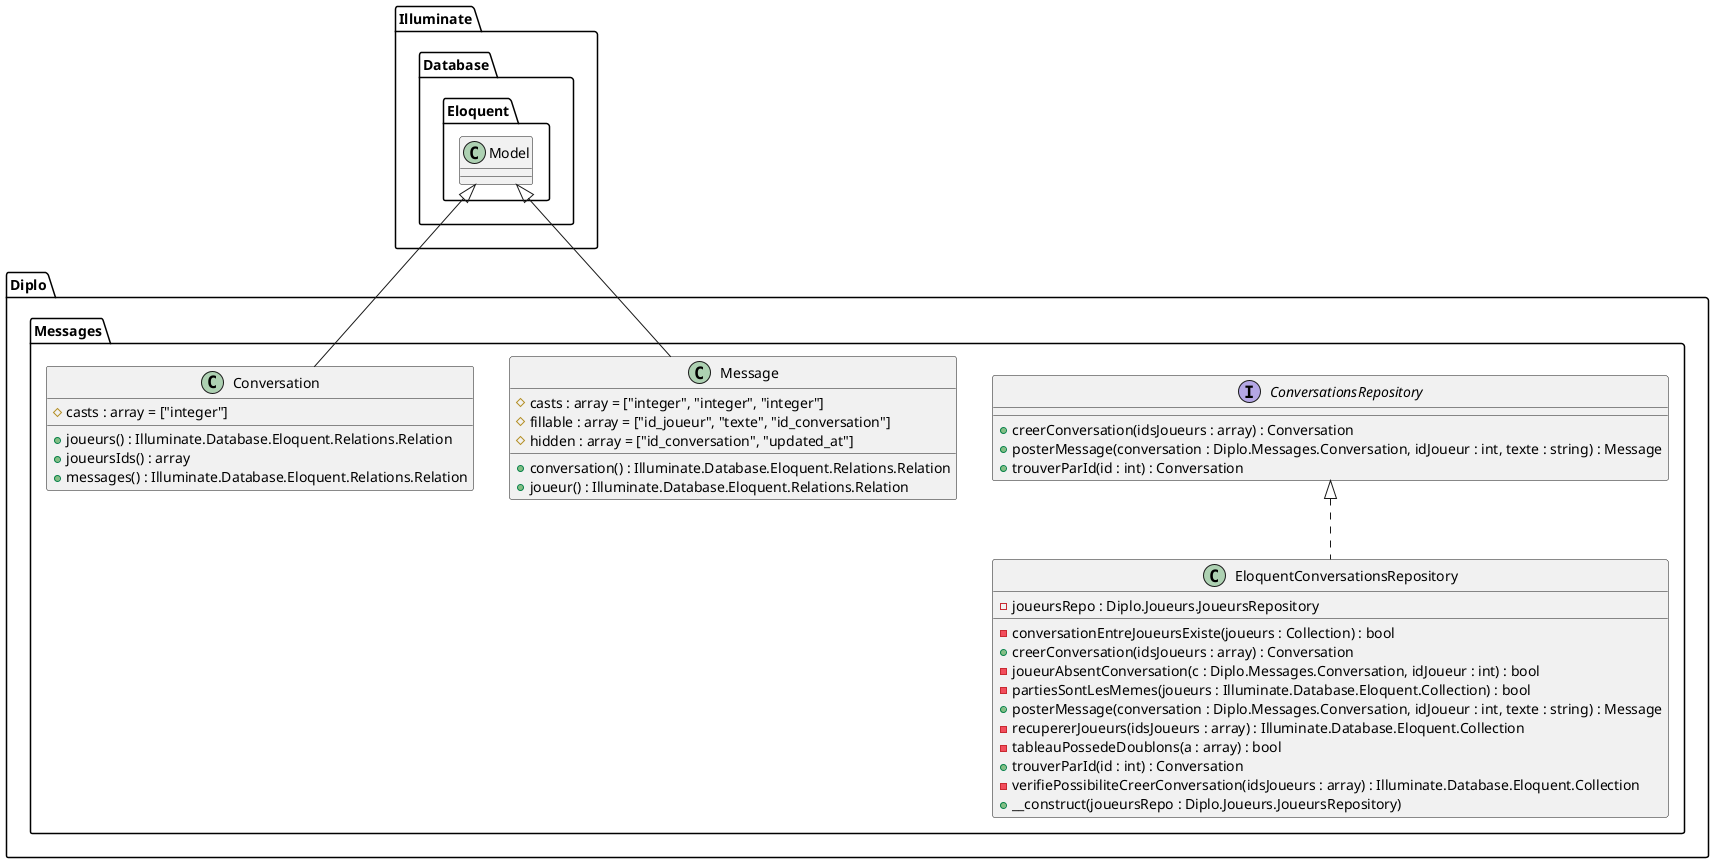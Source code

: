 @startuml
interface Diplo.Messages.ConversationsRepository {
    +creerConversation(idsJoueurs : array) : Conversation
    +posterMessage(conversation : Diplo.Messages.Conversation, idJoueur : int, texte : string) : Message
    +trouverParId(id : int) : Conversation
}
class Diplo.Messages.Message {
    #casts : array = ["integer", "integer", "integer"]
    #fillable : array = ["id_joueur", "texte", "id_conversation"]
    #hidden : array = ["id_conversation", "updated_at"]
    +conversation() : Illuminate.Database.Eloquent.Relations.Relation
    +joueur() : Illuminate.Database.Eloquent.Relations.Relation
}
class Diplo.Messages.Message extends Illuminate.Database.Eloquent.Model
class Diplo.Messages.Conversation {
    #casts : array = ["integer"]
    +joueurs() : Illuminate.Database.Eloquent.Relations.Relation
    +joueursIds() : array
    +messages() : Illuminate.Database.Eloquent.Relations.Relation
}
class Diplo.Messages.Conversation extends Illuminate.Database.Eloquent.Model
class Diplo.Messages.EloquentConversationsRepository {
    -joueursRepo : Diplo.Joueurs.JoueursRepository
    -conversationEntreJoueursExiste(joueurs : Collection) : bool
    +creerConversation(idsJoueurs : array) : Conversation
    -joueurAbsentConversation(c : Diplo.Messages.Conversation, idJoueur : int) : bool
    -partiesSontLesMemes(joueurs : Illuminate.Database.Eloquent.Collection) : bool
    +posterMessage(conversation : Diplo.Messages.Conversation, idJoueur : int, texte : string) : Message
    -recupererJoueurs(idsJoueurs : array) : Illuminate.Database.Eloquent.Collection
    -tableauPossedeDoublons(a : array) : bool
    +trouverParId(id : int) : Conversation
    -verifiePossibiliteCreerConversation(idsJoueurs : array) : Illuminate.Database.Eloquent.Collection
    +__construct(joueursRepo : Diplo.Joueurs.JoueursRepository)
}
class Diplo.Messages.EloquentConversationsRepository implements Diplo.Messages.ConversationsRepository
@enduml
